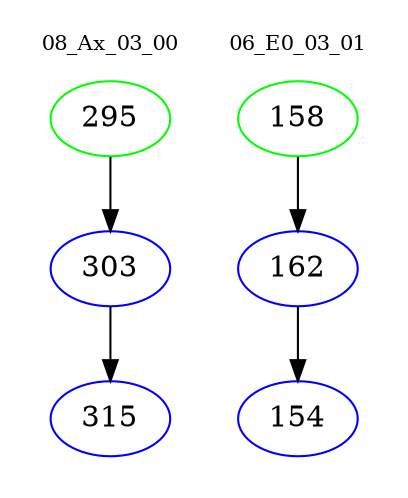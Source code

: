 digraph{
subgraph cluster_0 {
color = white
label = "08_Ax_03_00";
fontsize=10;
T0_295 [label="295", color="green"]
T0_295 -> T0_303 [color="black"]
T0_303 [label="303", color="blue"]
T0_303 -> T0_315 [color="black"]
T0_315 [label="315", color="blue"]
}
subgraph cluster_1 {
color = white
label = "06_E0_03_01";
fontsize=10;
T1_158 [label="158", color="green"]
T1_158 -> T1_162 [color="black"]
T1_162 [label="162", color="blue"]
T1_162 -> T1_154 [color="black"]
T1_154 [label="154", color="blue"]
}
}
